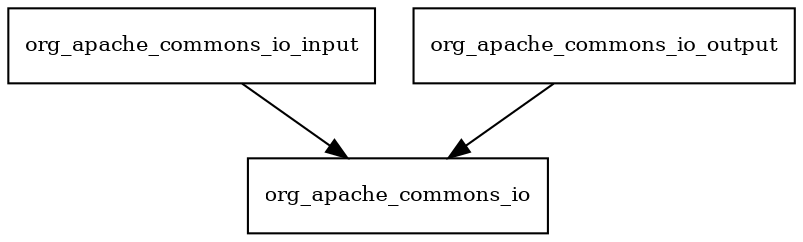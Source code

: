 digraph commons_io_2_4_package_dependencies {
  node [shape = box, fontsize=10.0];
  org_apache_commons_io_input -> org_apache_commons_io;
  org_apache_commons_io_output -> org_apache_commons_io;
}
